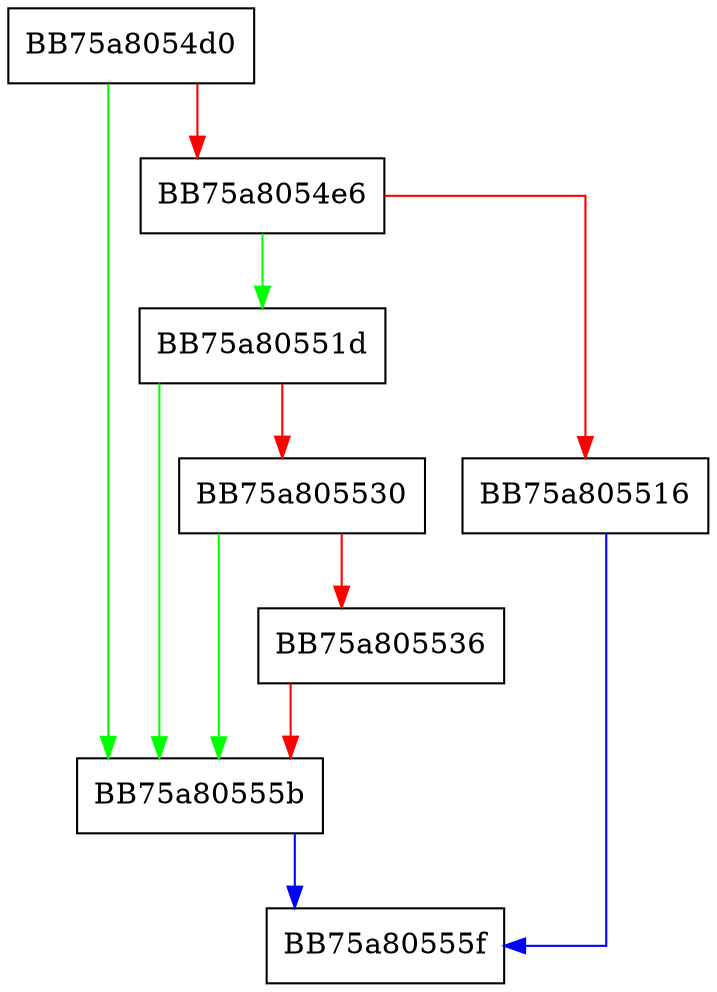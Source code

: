 digraph Offset {
  node [shape="box"];
  graph [splines=ortho];
  BB75a8054d0 -> BB75a80555b [color="green"];
  BB75a8054d0 -> BB75a8054e6 [color="red"];
  BB75a8054e6 -> BB75a80551d [color="green"];
  BB75a8054e6 -> BB75a805516 [color="red"];
  BB75a805516 -> BB75a80555f [color="blue"];
  BB75a80551d -> BB75a80555b [color="green"];
  BB75a80551d -> BB75a805530 [color="red"];
  BB75a805530 -> BB75a80555b [color="green"];
  BB75a805530 -> BB75a805536 [color="red"];
  BB75a805536 -> BB75a80555b [color="red"];
  BB75a80555b -> BB75a80555f [color="blue"];
}